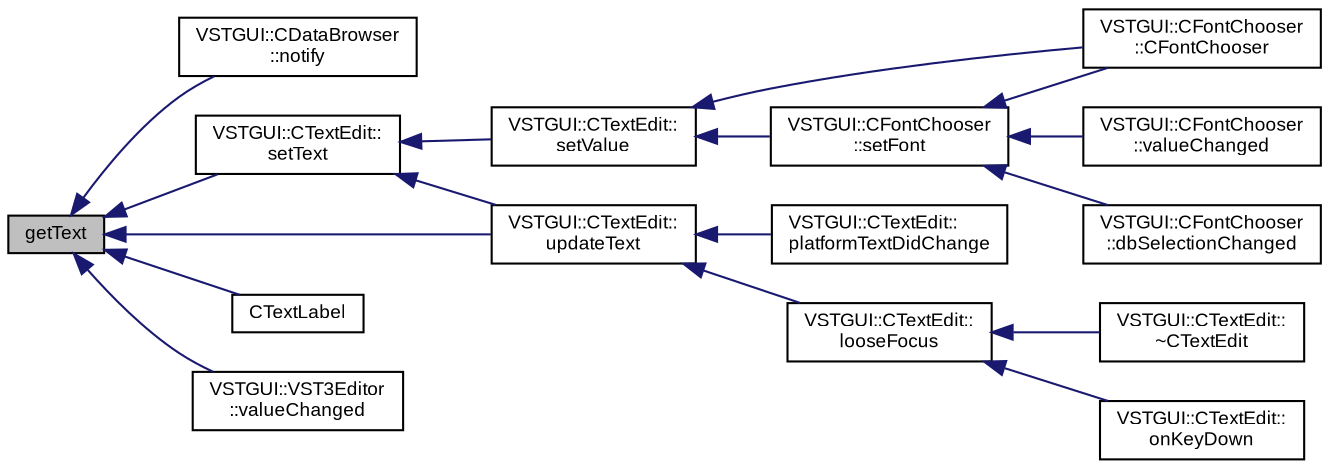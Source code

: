 digraph "getText"
{
  bgcolor="transparent";
  edge [fontname="Arial",fontsize="9",labelfontname="Arial",labelfontsize="9"];
  node [fontname="Arial",fontsize="9",shape=record];
  rankdir="LR";
  Node1 [label="getText",height=0.2,width=0.4,color="black", fillcolor="grey75", style="filled" fontcolor="black"];
  Node1 -> Node2 [dir="back",color="midnightblue",fontsize="9",style="solid",fontname="Arial"];
  Node2 [label="VSTGUI::CDataBrowser\l::notify",height=0.2,width=0.4,color="black",URL="$class_v_s_t_g_u_i_1_1_c_data_browser.html#a15414e56ad0060f4b50f81ff44ad2a3e"];
  Node1 -> Node3 [dir="back",color="midnightblue",fontsize="9",style="solid",fontname="Arial"];
  Node3 [label="VSTGUI::CTextEdit::\lsetText",height=0.2,width=0.4,color="black",URL="$class_v_s_t_g_u_i_1_1_c_text_edit.html#a80653cdb5bba61ef16ab813dc9732372",tooltip="set text "];
  Node3 -> Node4 [dir="back",color="midnightblue",fontsize="9",style="solid",fontname="Arial"];
  Node4 [label="VSTGUI::CTextEdit::\lsetValue",height=0.2,width=0.4,color="black",URL="$class_v_s_t_g_u_i_1_1_c_text_edit.html#a06bf62da9ba043bcf1b4c26bb2bf357b"];
  Node4 -> Node5 [dir="back",color="midnightblue",fontsize="9",style="solid",fontname="Arial"];
  Node5 [label="VSTGUI::CFontChooser\l::CFontChooser",height=0.2,width=0.4,color="black",URL="$class_v_s_t_g_u_i_1_1_c_font_chooser.html#a1a4d6cbd6b3c39bdff979a626e42016e"];
  Node4 -> Node6 [dir="back",color="midnightblue",fontsize="9",style="solid",fontname="Arial"];
  Node6 [label="VSTGUI::CFontChooser\l::setFont",height=0.2,width=0.4,color="black",URL="$class_v_s_t_g_u_i_1_1_c_font_chooser.html#a403b82d902e75a0bc7f8ddd6d60c2f65"];
  Node6 -> Node5 [dir="back",color="midnightblue",fontsize="9",style="solid",fontname="Arial"];
  Node6 -> Node7 [dir="back",color="midnightblue",fontsize="9",style="solid",fontname="Arial"];
  Node7 [label="VSTGUI::CFontChooser\l::valueChanged",height=0.2,width=0.4,color="black",URL="$class_v_s_t_g_u_i_1_1_c_font_chooser.html#a9e11979012090b0ff41c3f59aef6023d"];
  Node6 -> Node8 [dir="back",color="midnightblue",fontsize="9",style="solid",fontname="Arial"];
  Node8 [label="VSTGUI::CFontChooser\l::dbSelectionChanged",height=0.2,width=0.4,color="black",URL="$class_v_s_t_g_u_i_1_1_c_font_chooser.html#a8c01d3a1a60646c5ed48d5168c656852"];
  Node3 -> Node9 [dir="back",color="midnightblue",fontsize="9",style="solid",fontname="Arial"];
  Node9 [label="VSTGUI::CTextEdit::\lupdateText",height=0.2,width=0.4,color="black",URL="$class_v_s_t_g_u_i_1_1_c_text_edit.html#aa82b02c80ace5d87a049c6ef8278ccf7"];
  Node9 -> Node10 [dir="back",color="midnightblue",fontsize="9",style="solid",fontname="Arial"];
  Node10 [label="VSTGUI::CTextEdit::\lplatformTextDidChange",height=0.2,width=0.4,color="black",URL="$class_v_s_t_g_u_i_1_1_c_text_edit.html#a3f22012681c740d847b45b1d88888d9f"];
  Node9 -> Node11 [dir="back",color="midnightblue",fontsize="9",style="solid",fontname="Arial"];
  Node11 [label="VSTGUI::CTextEdit::\llooseFocus",height=0.2,width=0.4,color="black",URL="$class_v_s_t_g_u_i_1_1_c_text_edit.html#aba08198e3f9d7bba967b0c5ab3cae07a",tooltip="called if view should loose focus "];
  Node11 -> Node12 [dir="back",color="midnightblue",fontsize="9",style="solid",fontname="Arial"];
  Node12 [label="VSTGUI::CTextEdit::\l~CTextEdit",height=0.2,width=0.4,color="black",URL="$class_v_s_t_g_u_i_1_1_c_text_edit.html#ab1800b11e77d848dd78ba1d12b26455c"];
  Node11 -> Node13 [dir="back",color="midnightblue",fontsize="9",style="solid",fontname="Arial"];
  Node13 [label="VSTGUI::CTextEdit::\lonKeyDown",height=0.2,width=0.4,color="black",URL="$class_v_s_t_g_u_i_1_1_c_text_edit.html#ab3e92822dfb33fc98af5cc4d4d65768d",tooltip="called if a key down event occurs and this view has focus "];
  Node1 -> Node9 [dir="back",color="midnightblue",fontsize="9",style="solid",fontname="Arial"];
  Node1 -> Node14 [dir="back",color="midnightblue",fontsize="9",style="solid",fontname="Arial"];
  Node14 [label="CTextLabel",height=0.2,width=0.4,color="black",URL="$class_v_s_t_g_u_i_1_1_c_text_label.html#a8e78fdd83769840221fbcf3d620a5c6d"];
  Node1 -> Node15 [dir="back",color="midnightblue",fontsize="9",style="solid",fontname="Arial"];
  Node15 [label="VSTGUI::VST3Editor\l::valueChanged",height=0.2,width=0.4,color="black",URL="$class_v_s_t_g_u_i_1_1_v_s_t3_editor.html#a9e11979012090b0ff41c3f59aef6023d"];
}
